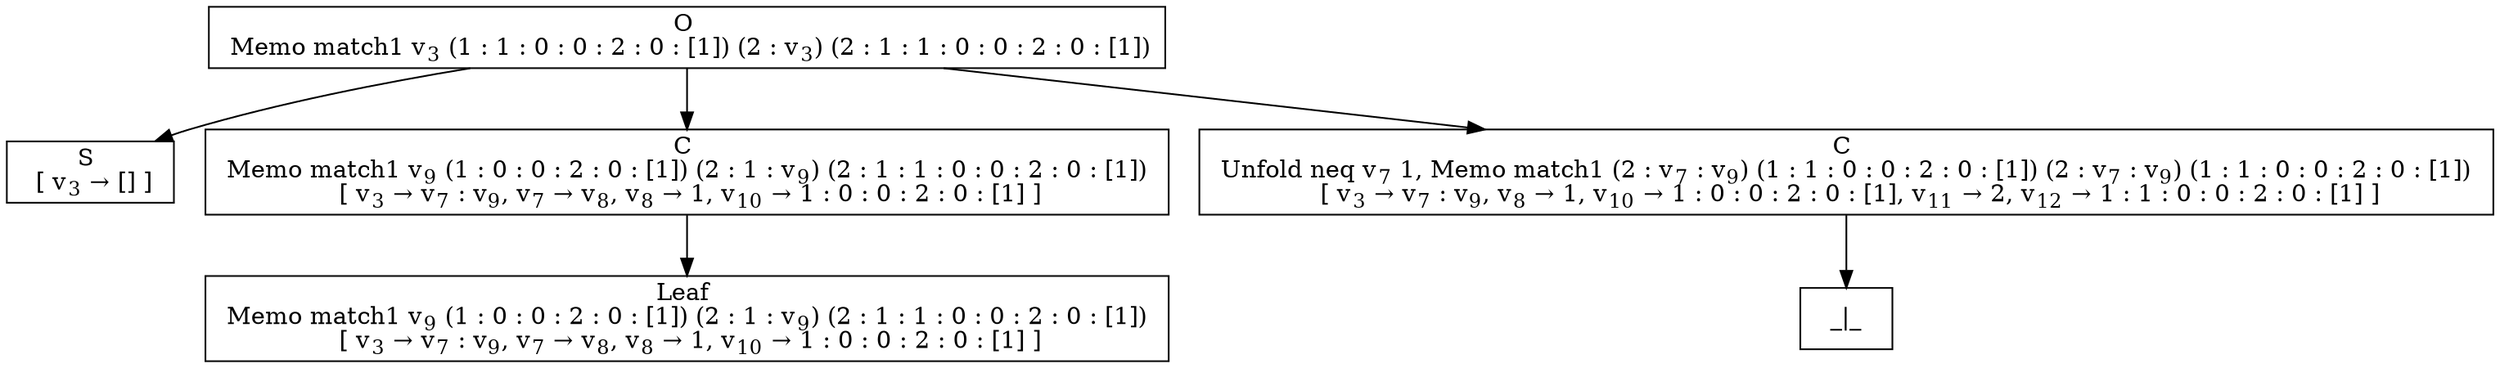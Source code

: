 digraph {
    graph [rankdir=TB
          ,bgcolor=transparent];
    node [shape=box
         ,fillcolor=white
         ,style=filled];
    0 [label=<O <BR/> Memo match1 v<SUB>3</SUB> (1 : 1 : 0 : 0 : 2 : 0 : [1]) (2 : v<SUB>3</SUB>) (2 : 1 : 1 : 0 : 0 : 2 : 0 : [1])>];
    1 [label=<S <BR/>  [ v<SUB>3</SUB> &rarr; [] ] >];
    2 [label=<C <BR/> Memo match1 v<SUB>9</SUB> (1 : 0 : 0 : 2 : 0 : [1]) (2 : 1 : v<SUB>9</SUB>) (2 : 1 : 1 : 0 : 0 : 2 : 0 : [1]) <BR/>  [ v<SUB>3</SUB> &rarr; v<SUB>7</SUB> : v<SUB>9</SUB>, v<SUB>7</SUB> &rarr; v<SUB>8</SUB>, v<SUB>8</SUB> &rarr; 1, v<SUB>10</SUB> &rarr; 1 : 0 : 0 : 2 : 0 : [1] ] >];
    3 [label=<C <BR/> Unfold neq v<SUB>7</SUB> 1, Memo match1 (2 : v<SUB>7</SUB> : v<SUB>9</SUB>) (1 : 1 : 0 : 0 : 2 : 0 : [1]) (2 : v<SUB>7</SUB> : v<SUB>9</SUB>) (1 : 1 : 0 : 0 : 2 : 0 : [1]) <BR/>  [ v<SUB>3</SUB> &rarr; v<SUB>7</SUB> : v<SUB>9</SUB>, v<SUB>8</SUB> &rarr; 1, v<SUB>10</SUB> &rarr; 1 : 0 : 0 : 2 : 0 : [1], v<SUB>11</SUB> &rarr; 2, v<SUB>12</SUB> &rarr; 1 : 1 : 0 : 0 : 2 : 0 : [1] ] >];
    4 [label=<Leaf <BR/> Memo match1 v<SUB>9</SUB> (1 : 0 : 0 : 2 : 0 : [1]) (2 : 1 : v<SUB>9</SUB>) (2 : 1 : 1 : 0 : 0 : 2 : 0 : [1]) <BR/>  [ v<SUB>3</SUB> &rarr; v<SUB>7</SUB> : v<SUB>9</SUB>, v<SUB>7</SUB> &rarr; v<SUB>8</SUB>, v<SUB>8</SUB> &rarr; 1, v<SUB>10</SUB> &rarr; 1 : 0 : 0 : 2 : 0 : [1] ] >];
    5 [label=<_|_>];
    0 -> 1 [label=""];
    0 -> 2 [label=""];
    0 -> 3 [label=""];
    2 -> 4 [label=""];
    3 -> 5 [label=""];
}